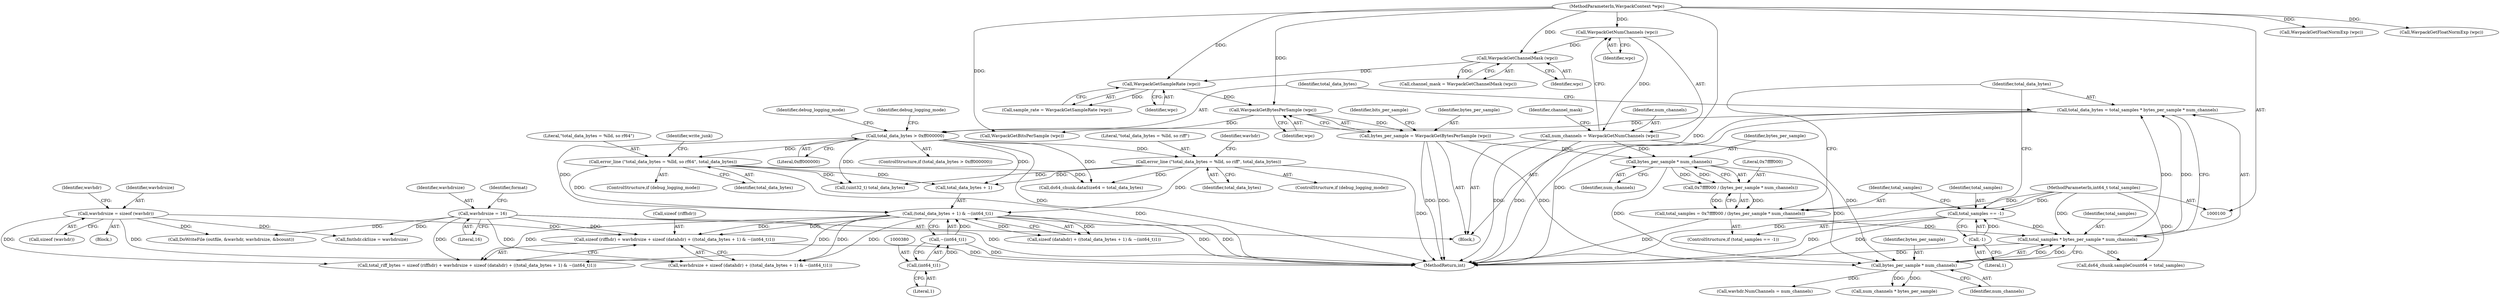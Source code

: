 digraph "0_WavPack_d5bf76b5a88d044a1be1d5656698e3ba737167e5_0@API" {
"1000366" [label="(Call,sizeof (riffhdr) + wavhdrsize + sizeof (datahdr) + ((total_data_bytes + 1) & ~(int64_t)1))"];
"1000158" [label="(Call,wavhdrsize = 16)"];
"1000265" [label="(Call,wavhdrsize = sizeof (wavhdr))"];
"1000374" [label="(Call,(total_data_bytes + 1) & ~(int64_t)1)"];
"1000201" [label="(Call,error_line (\"total_data_bytes = %lld, so rf64\", total_data_bytes))"];
"1000195" [label="(Call,total_data_bytes > 0xff000000)"];
"1000187" [label="(Call,total_data_bytes = total_samples * bytes_per_sample * num_channels)"];
"1000189" [label="(Call,total_samples * bytes_per_sample * num_channels)"];
"1000180" [label="(Call,total_samples = 0x7ffff000 / (bytes_per_sample * num_channels))"];
"1000182" [label="(Call,0x7ffff000 / (bytes_per_sample * num_channels))"];
"1000184" [label="(Call,bytes_per_sample * num_channels)"];
"1000140" [label="(Call,bytes_per_sample = WavpackGetBytesPerSample (wpc))"];
"1000142" [label="(Call,WavpackGetBytesPerSample (wpc))"];
"1000137" [label="(Call,WavpackGetSampleRate (wpc))"];
"1000132" [label="(Call,WavpackGetChannelMask (wpc))"];
"1000127" [label="(Call,WavpackGetNumChannels (wpc))"];
"1000102" [label="(MethodParameterIn,WavpackContext *wpc)"];
"1000125" [label="(Call,num_channels = WavpackGetNumChannels (wpc))"];
"1000103" [label="(MethodParameterIn,int64_t total_samples)"];
"1000176" [label="(Call,total_samples == -1)"];
"1000178" [label="(Call,-1)"];
"1000191" [label="(Call,bytes_per_sample * num_channels)"];
"1000213" [label="(Call,error_line (\"total_data_bytes = %lld, so riff\", total_data_bytes))"];
"1000378" [label="(Call,~(int64_t)1)"];
"1000379" [label="(Call,(int64_t)1)"];
"1000375" [label="(Call,total_data_bytes + 1)"];
"1000131" [label="(Identifier,channel_mask)"];
"1000415" [label="(Call,fmthdr.ckSize = wavhdrsize)"];
"1000371" [label="(Call,sizeof (datahdr) + ((total_data_bytes + 1) & ~(int64_t)1))"];
"1000146" [label="(Identifier,bits_per_sample)"];
"1000138" [label="(Identifier,wpc)"];
"1000621" [label="(Call,DoWriteFile (outfile, &wavhdr, wavhdrsize, &bcount))"];
"1000133" [label="(Identifier,wpc)"];
"1000213" [label="(Call,error_line (\"total_data_bytes = %lld, so riff\", total_data_bytes))"];
"1000196" [label="(Identifier,total_data_bytes)"];
"1000367" [label="(Call,sizeof (riffhdr))"];
"1000199" [label="(ControlStructure,if (debug_logging_mode))"];
"1000211" [label="(ControlStructure,if (debug_logging_mode))"];
"1000197" [label="(Literal,0xff000000)"];
"1000143" [label="(Identifier,wpc)"];
"1000130" [label="(Call,channel_mask = WavpackGetChannelMask (wpc))"];
"1000193" [label="(Identifier,num_channels)"];
"1000158" [label="(Call,wavhdrsize = 16)"];
"1000140" [label="(Call,bytes_per_sample = WavpackGetBytesPerSample (wpc))"];
"1000102" [label="(MethodParameterIn,WavpackContext *wpc)"];
"1000125" [label="(Call,num_channels = WavpackGetNumChannels (wpc))"];
"1000264" [label="(Block,)"];
"1000239" [label="(Call,num_channels * bytes_per_sample)"];
"1000179" [label="(Literal,1)"];
"1000160" [label="(Literal,16)"];
"1000190" [label="(Identifier,total_samples)"];
"1000191" [label="(Call,bytes_per_sample * num_channels)"];
"1000167" [label="(Call,WavpackGetFloatNormExp (wpc))"];
"1000203" [label="(Identifier,total_data_bytes)"];
"1000471" [label="(Call,ds64_chunk.dataSize64 = total_data_bytes)"];
"1000181" [label="(Identifier,total_samples)"];
"1000105" [label="(Block,)"];
"1000177" [label="(Identifier,total_samples)"];
"1000653" [label="(MethodReturn,int)"];
"1000180" [label="(Call,total_samples = 0x7ffff000 / (bytes_per_sample * num_channels))"];
"1000142" [label="(Call,WavpackGetBytesPerSample (wpc))"];
"1000153" [label="(Call,WavpackGetFloatNormExp (wpc))"];
"1000189" [label="(Call,total_samples * bytes_per_sample * num_channels)"];
"1000212" [label="(Identifier,debug_logging_mode)"];
"1000127" [label="(Call,WavpackGetNumChannels (wpc))"];
"1000184" [label="(Call,bytes_per_sample * num_channels)"];
"1000187" [label="(Call,total_data_bytes = total_samples * bytes_per_sample * num_channels)"];
"1000366" [label="(Call,sizeof (riffhdr) + wavhdrsize + sizeof (datahdr) + ((total_data_bytes + 1) & ~(int64_t)1))"];
"1000147" [label="(Call,WavpackGetBitsPerSample (wpc))"];
"1000215" [label="(Identifier,total_data_bytes)"];
"1000141" [label="(Identifier,bytes_per_sample)"];
"1000103" [label="(MethodParameterIn,int64_t total_samples)"];
"1000223" [label="(Call,wavhdr.NumChannels = num_channels)"];
"1000132" [label="(Call,WavpackGetChannelMask (wpc))"];
"1000364" [label="(Call,total_riff_bytes = sizeof (riffhdr) + wavhdrsize + sizeof (datahdr) + ((total_data_bytes + 1) & ~(int64_t)1))"];
"1000128" [label="(Identifier,wpc)"];
"1000205" [label="(Identifier,write_junk)"];
"1000214" [label="(Literal,\"total_data_bytes = %lld, so riff\")"];
"1000182" [label="(Call,0x7ffff000 / (bytes_per_sample * num_channels))"];
"1000374" [label="(Call,(total_data_bytes + 1) & ~(int64_t)1)"];
"1000195" [label="(Call,total_data_bytes > 0xff000000)"];
"1000271" [label="(Identifier,wavhdr)"];
"1000188" [label="(Identifier,total_data_bytes)"];
"1000378" [label="(Call,~(int64_t)1)"];
"1000202" [label="(Literal,\"total_data_bytes = %lld, so rf64\")"];
"1000217" [label="(Identifier,wavhdr)"];
"1000185" [label="(Identifier,bytes_per_sample)"];
"1000381" [label="(Literal,1)"];
"1000379" [label="(Call,(int64_t)1)"];
"1000194" [label="(ControlStructure,if (total_data_bytes > 0xff000000))"];
"1000518" [label="(Call,(uint32_t) total_data_bytes)"];
"1000476" [label="(Call,ds64_chunk.sampleCount64 = total_samples)"];
"1000178" [label="(Call,-1)"];
"1000175" [label="(ControlStructure,if (total_samples == -1))"];
"1000186" [label="(Identifier,num_channels)"];
"1000192" [label="(Identifier,bytes_per_sample)"];
"1000201" [label="(Call,error_line (\"total_data_bytes = %lld, so rf64\", total_data_bytes))"];
"1000176" [label="(Call,total_samples == -1)"];
"1000137" [label="(Call,WavpackGetSampleRate (wpc))"];
"1000267" [label="(Call,sizeof (wavhdr))"];
"1000159" [label="(Identifier,wavhdrsize)"];
"1000126" [label="(Identifier,num_channels)"];
"1000135" [label="(Call,sample_rate = WavpackGetSampleRate (wpc))"];
"1000369" [label="(Call,wavhdrsize + sizeof (datahdr) + ((total_data_bytes + 1) & ~(int64_t)1))"];
"1000164" [label="(Identifier,format)"];
"1000265" [label="(Call,wavhdrsize = sizeof (wavhdr))"];
"1000200" [label="(Identifier,debug_logging_mode)"];
"1000183" [label="(Literal,0x7ffff000)"];
"1000266" [label="(Identifier,wavhdrsize)"];
"1000366" -> "1000364"  [label="AST: "];
"1000366" -> "1000369"  [label="CFG: "];
"1000367" -> "1000366"  [label="AST: "];
"1000369" -> "1000366"  [label="AST: "];
"1000364" -> "1000366"  [label="CFG: "];
"1000366" -> "1000653"  [label="DDG: "];
"1000158" -> "1000366"  [label="DDG: "];
"1000265" -> "1000366"  [label="DDG: "];
"1000374" -> "1000366"  [label="DDG: "];
"1000374" -> "1000366"  [label="DDG: "];
"1000158" -> "1000105"  [label="AST: "];
"1000158" -> "1000160"  [label="CFG: "];
"1000159" -> "1000158"  [label="AST: "];
"1000160" -> "1000158"  [label="AST: "];
"1000164" -> "1000158"  [label="CFG: "];
"1000158" -> "1000653"  [label="DDG: "];
"1000158" -> "1000364"  [label="DDG: "];
"1000158" -> "1000369"  [label="DDG: "];
"1000158" -> "1000415"  [label="DDG: "];
"1000158" -> "1000621"  [label="DDG: "];
"1000265" -> "1000264"  [label="AST: "];
"1000265" -> "1000267"  [label="CFG: "];
"1000266" -> "1000265"  [label="AST: "];
"1000267" -> "1000265"  [label="AST: "];
"1000271" -> "1000265"  [label="CFG: "];
"1000265" -> "1000364"  [label="DDG: "];
"1000265" -> "1000369"  [label="DDG: "];
"1000265" -> "1000415"  [label="DDG: "];
"1000265" -> "1000621"  [label="DDG: "];
"1000374" -> "1000371"  [label="AST: "];
"1000374" -> "1000378"  [label="CFG: "];
"1000375" -> "1000374"  [label="AST: "];
"1000378" -> "1000374"  [label="AST: "];
"1000371" -> "1000374"  [label="CFG: "];
"1000374" -> "1000653"  [label="DDG: "];
"1000374" -> "1000653"  [label="DDG: "];
"1000374" -> "1000364"  [label="DDG: "];
"1000374" -> "1000364"  [label="DDG: "];
"1000374" -> "1000369"  [label="DDG: "];
"1000374" -> "1000369"  [label="DDG: "];
"1000374" -> "1000371"  [label="DDG: "];
"1000374" -> "1000371"  [label="DDG: "];
"1000201" -> "1000374"  [label="DDG: "];
"1000213" -> "1000374"  [label="DDG: "];
"1000195" -> "1000374"  [label="DDG: "];
"1000378" -> "1000374"  [label="DDG: "];
"1000201" -> "1000199"  [label="AST: "];
"1000201" -> "1000203"  [label="CFG: "];
"1000202" -> "1000201"  [label="AST: "];
"1000203" -> "1000201"  [label="AST: "];
"1000205" -> "1000201"  [label="CFG: "];
"1000201" -> "1000653"  [label="DDG: "];
"1000195" -> "1000201"  [label="DDG: "];
"1000201" -> "1000375"  [label="DDG: "];
"1000201" -> "1000471"  [label="DDG: "];
"1000201" -> "1000518"  [label="DDG: "];
"1000195" -> "1000194"  [label="AST: "];
"1000195" -> "1000197"  [label="CFG: "];
"1000196" -> "1000195"  [label="AST: "];
"1000197" -> "1000195"  [label="AST: "];
"1000200" -> "1000195"  [label="CFG: "];
"1000212" -> "1000195"  [label="CFG: "];
"1000195" -> "1000653"  [label="DDG: "];
"1000187" -> "1000195"  [label="DDG: "];
"1000195" -> "1000213"  [label="DDG: "];
"1000195" -> "1000375"  [label="DDG: "];
"1000195" -> "1000471"  [label="DDG: "];
"1000195" -> "1000518"  [label="DDG: "];
"1000187" -> "1000105"  [label="AST: "];
"1000187" -> "1000189"  [label="CFG: "];
"1000188" -> "1000187"  [label="AST: "];
"1000189" -> "1000187"  [label="AST: "];
"1000196" -> "1000187"  [label="CFG: "];
"1000187" -> "1000653"  [label="DDG: "];
"1000189" -> "1000187"  [label="DDG: "];
"1000189" -> "1000187"  [label="DDG: "];
"1000189" -> "1000191"  [label="CFG: "];
"1000190" -> "1000189"  [label="AST: "];
"1000191" -> "1000189"  [label="AST: "];
"1000189" -> "1000653"  [label="DDG: "];
"1000180" -> "1000189"  [label="DDG: "];
"1000176" -> "1000189"  [label="DDG: "];
"1000103" -> "1000189"  [label="DDG: "];
"1000191" -> "1000189"  [label="DDG: "];
"1000191" -> "1000189"  [label="DDG: "];
"1000189" -> "1000476"  [label="DDG: "];
"1000180" -> "1000175"  [label="AST: "];
"1000180" -> "1000182"  [label="CFG: "];
"1000181" -> "1000180"  [label="AST: "];
"1000182" -> "1000180"  [label="AST: "];
"1000188" -> "1000180"  [label="CFG: "];
"1000180" -> "1000653"  [label="DDG: "];
"1000182" -> "1000180"  [label="DDG: "];
"1000182" -> "1000180"  [label="DDG: "];
"1000103" -> "1000180"  [label="DDG: "];
"1000182" -> "1000184"  [label="CFG: "];
"1000183" -> "1000182"  [label="AST: "];
"1000184" -> "1000182"  [label="AST: "];
"1000184" -> "1000182"  [label="DDG: "];
"1000184" -> "1000182"  [label="DDG: "];
"1000184" -> "1000186"  [label="CFG: "];
"1000185" -> "1000184"  [label="AST: "];
"1000186" -> "1000184"  [label="AST: "];
"1000140" -> "1000184"  [label="DDG: "];
"1000125" -> "1000184"  [label="DDG: "];
"1000184" -> "1000191"  [label="DDG: "];
"1000184" -> "1000191"  [label="DDG: "];
"1000140" -> "1000105"  [label="AST: "];
"1000140" -> "1000142"  [label="CFG: "];
"1000141" -> "1000140"  [label="AST: "];
"1000142" -> "1000140"  [label="AST: "];
"1000146" -> "1000140"  [label="CFG: "];
"1000140" -> "1000653"  [label="DDG: "];
"1000140" -> "1000653"  [label="DDG: "];
"1000142" -> "1000140"  [label="DDG: "];
"1000140" -> "1000191"  [label="DDG: "];
"1000142" -> "1000143"  [label="CFG: "];
"1000143" -> "1000142"  [label="AST: "];
"1000137" -> "1000142"  [label="DDG: "];
"1000102" -> "1000142"  [label="DDG: "];
"1000142" -> "1000147"  [label="DDG: "];
"1000137" -> "1000135"  [label="AST: "];
"1000137" -> "1000138"  [label="CFG: "];
"1000138" -> "1000137"  [label="AST: "];
"1000135" -> "1000137"  [label="CFG: "];
"1000137" -> "1000135"  [label="DDG: "];
"1000132" -> "1000137"  [label="DDG: "];
"1000102" -> "1000137"  [label="DDG: "];
"1000132" -> "1000130"  [label="AST: "];
"1000132" -> "1000133"  [label="CFG: "];
"1000133" -> "1000132"  [label="AST: "];
"1000130" -> "1000132"  [label="CFG: "];
"1000132" -> "1000130"  [label="DDG: "];
"1000127" -> "1000132"  [label="DDG: "];
"1000102" -> "1000132"  [label="DDG: "];
"1000127" -> "1000125"  [label="AST: "];
"1000127" -> "1000128"  [label="CFG: "];
"1000128" -> "1000127"  [label="AST: "];
"1000125" -> "1000127"  [label="CFG: "];
"1000127" -> "1000125"  [label="DDG: "];
"1000102" -> "1000127"  [label="DDG: "];
"1000102" -> "1000100"  [label="AST: "];
"1000102" -> "1000653"  [label="DDG: "];
"1000102" -> "1000147"  [label="DDG: "];
"1000102" -> "1000153"  [label="DDG: "];
"1000102" -> "1000167"  [label="DDG: "];
"1000125" -> "1000105"  [label="AST: "];
"1000126" -> "1000125"  [label="AST: "];
"1000131" -> "1000125"  [label="CFG: "];
"1000125" -> "1000653"  [label="DDG: "];
"1000125" -> "1000653"  [label="DDG: "];
"1000125" -> "1000191"  [label="DDG: "];
"1000103" -> "1000100"  [label="AST: "];
"1000103" -> "1000653"  [label="DDG: "];
"1000103" -> "1000176"  [label="DDG: "];
"1000103" -> "1000476"  [label="DDG: "];
"1000176" -> "1000175"  [label="AST: "];
"1000176" -> "1000178"  [label="CFG: "];
"1000177" -> "1000176"  [label="AST: "];
"1000178" -> "1000176"  [label="AST: "];
"1000181" -> "1000176"  [label="CFG: "];
"1000188" -> "1000176"  [label="CFG: "];
"1000176" -> "1000653"  [label="DDG: "];
"1000176" -> "1000653"  [label="DDG: "];
"1000178" -> "1000176"  [label="DDG: "];
"1000178" -> "1000179"  [label="CFG: "];
"1000179" -> "1000178"  [label="AST: "];
"1000191" -> "1000193"  [label="CFG: "];
"1000192" -> "1000191"  [label="AST: "];
"1000193" -> "1000191"  [label="AST: "];
"1000191" -> "1000223"  [label="DDG: "];
"1000191" -> "1000239"  [label="DDG: "];
"1000191" -> "1000239"  [label="DDG: "];
"1000213" -> "1000211"  [label="AST: "];
"1000213" -> "1000215"  [label="CFG: "];
"1000214" -> "1000213"  [label="AST: "];
"1000215" -> "1000213"  [label="AST: "];
"1000217" -> "1000213"  [label="CFG: "];
"1000213" -> "1000653"  [label="DDG: "];
"1000213" -> "1000375"  [label="DDG: "];
"1000213" -> "1000471"  [label="DDG: "];
"1000213" -> "1000518"  [label="DDG: "];
"1000378" -> "1000379"  [label="CFG: "];
"1000379" -> "1000378"  [label="AST: "];
"1000378" -> "1000653"  [label="DDG: "];
"1000379" -> "1000378"  [label="DDG: "];
"1000379" -> "1000381"  [label="CFG: "];
"1000380" -> "1000379"  [label="AST: "];
"1000381" -> "1000379"  [label="AST: "];
}

